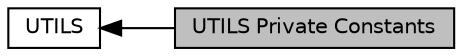 digraph "UTILS Private Constants"
{
  edge [fontname="Helvetica",fontsize="10",labelfontname="Helvetica",labelfontsize="10"];
  node [fontname="Helvetica",fontsize="10",shape=box];
  rankdir=LR;
  Node2 [label="UTILS",height=0.2,width=0.4,color="black", fillcolor="white", style="filled",URL="$group___u_t_i_l_s___l_l.html",tooltip=" "];
  Node1 [label="UTILS Private Constants",height=0.2,width=0.4,color="black", fillcolor="grey75", style="filled", fontcolor="black",tooltip=" "];
  Node2->Node1 [shape=plaintext, dir="back", style="solid"];
}
